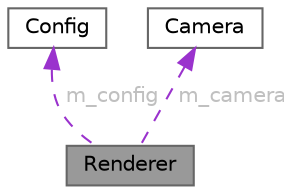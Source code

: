 digraph "Renderer"
{
 // LATEX_PDF_SIZE
  bgcolor="transparent";
  edge [fontname=Helvetica,fontsize=10,labelfontname=Helvetica,labelfontsize=10];
  node [fontname=Helvetica,fontsize=10,shape=box,height=0.2,width=0.4];
  Node1 [id="Node000001",label="Renderer",height=0.2,width=0.4,color="gray40", fillcolor="grey60", style="filled", fontcolor="black",tooltip=" "];
  Node2 -> Node1 [id="edge1_Node000001_Node000002",dir="back",color="darkorchid3",style="dashed",tooltip=" ",label=" m_config",fontcolor="grey" ];
  Node2 [id="Node000002",label="Config",height=0.2,width=0.4,color="gray40", fillcolor="white", style="filled",URL="$structConfig.html",tooltip=" "];
  Node3 -> Node1 [id="edge2_Node000001_Node000003",dir="back",color="darkorchid3",style="dashed",tooltip=" ",label=" m_camera",fontcolor="grey" ];
  Node3 [id="Node000003",label="Camera",height=0.2,width=0.4,color="gray40", fillcolor="white", style="filled",URL="$classCamera.html",tooltip=" "];
}
